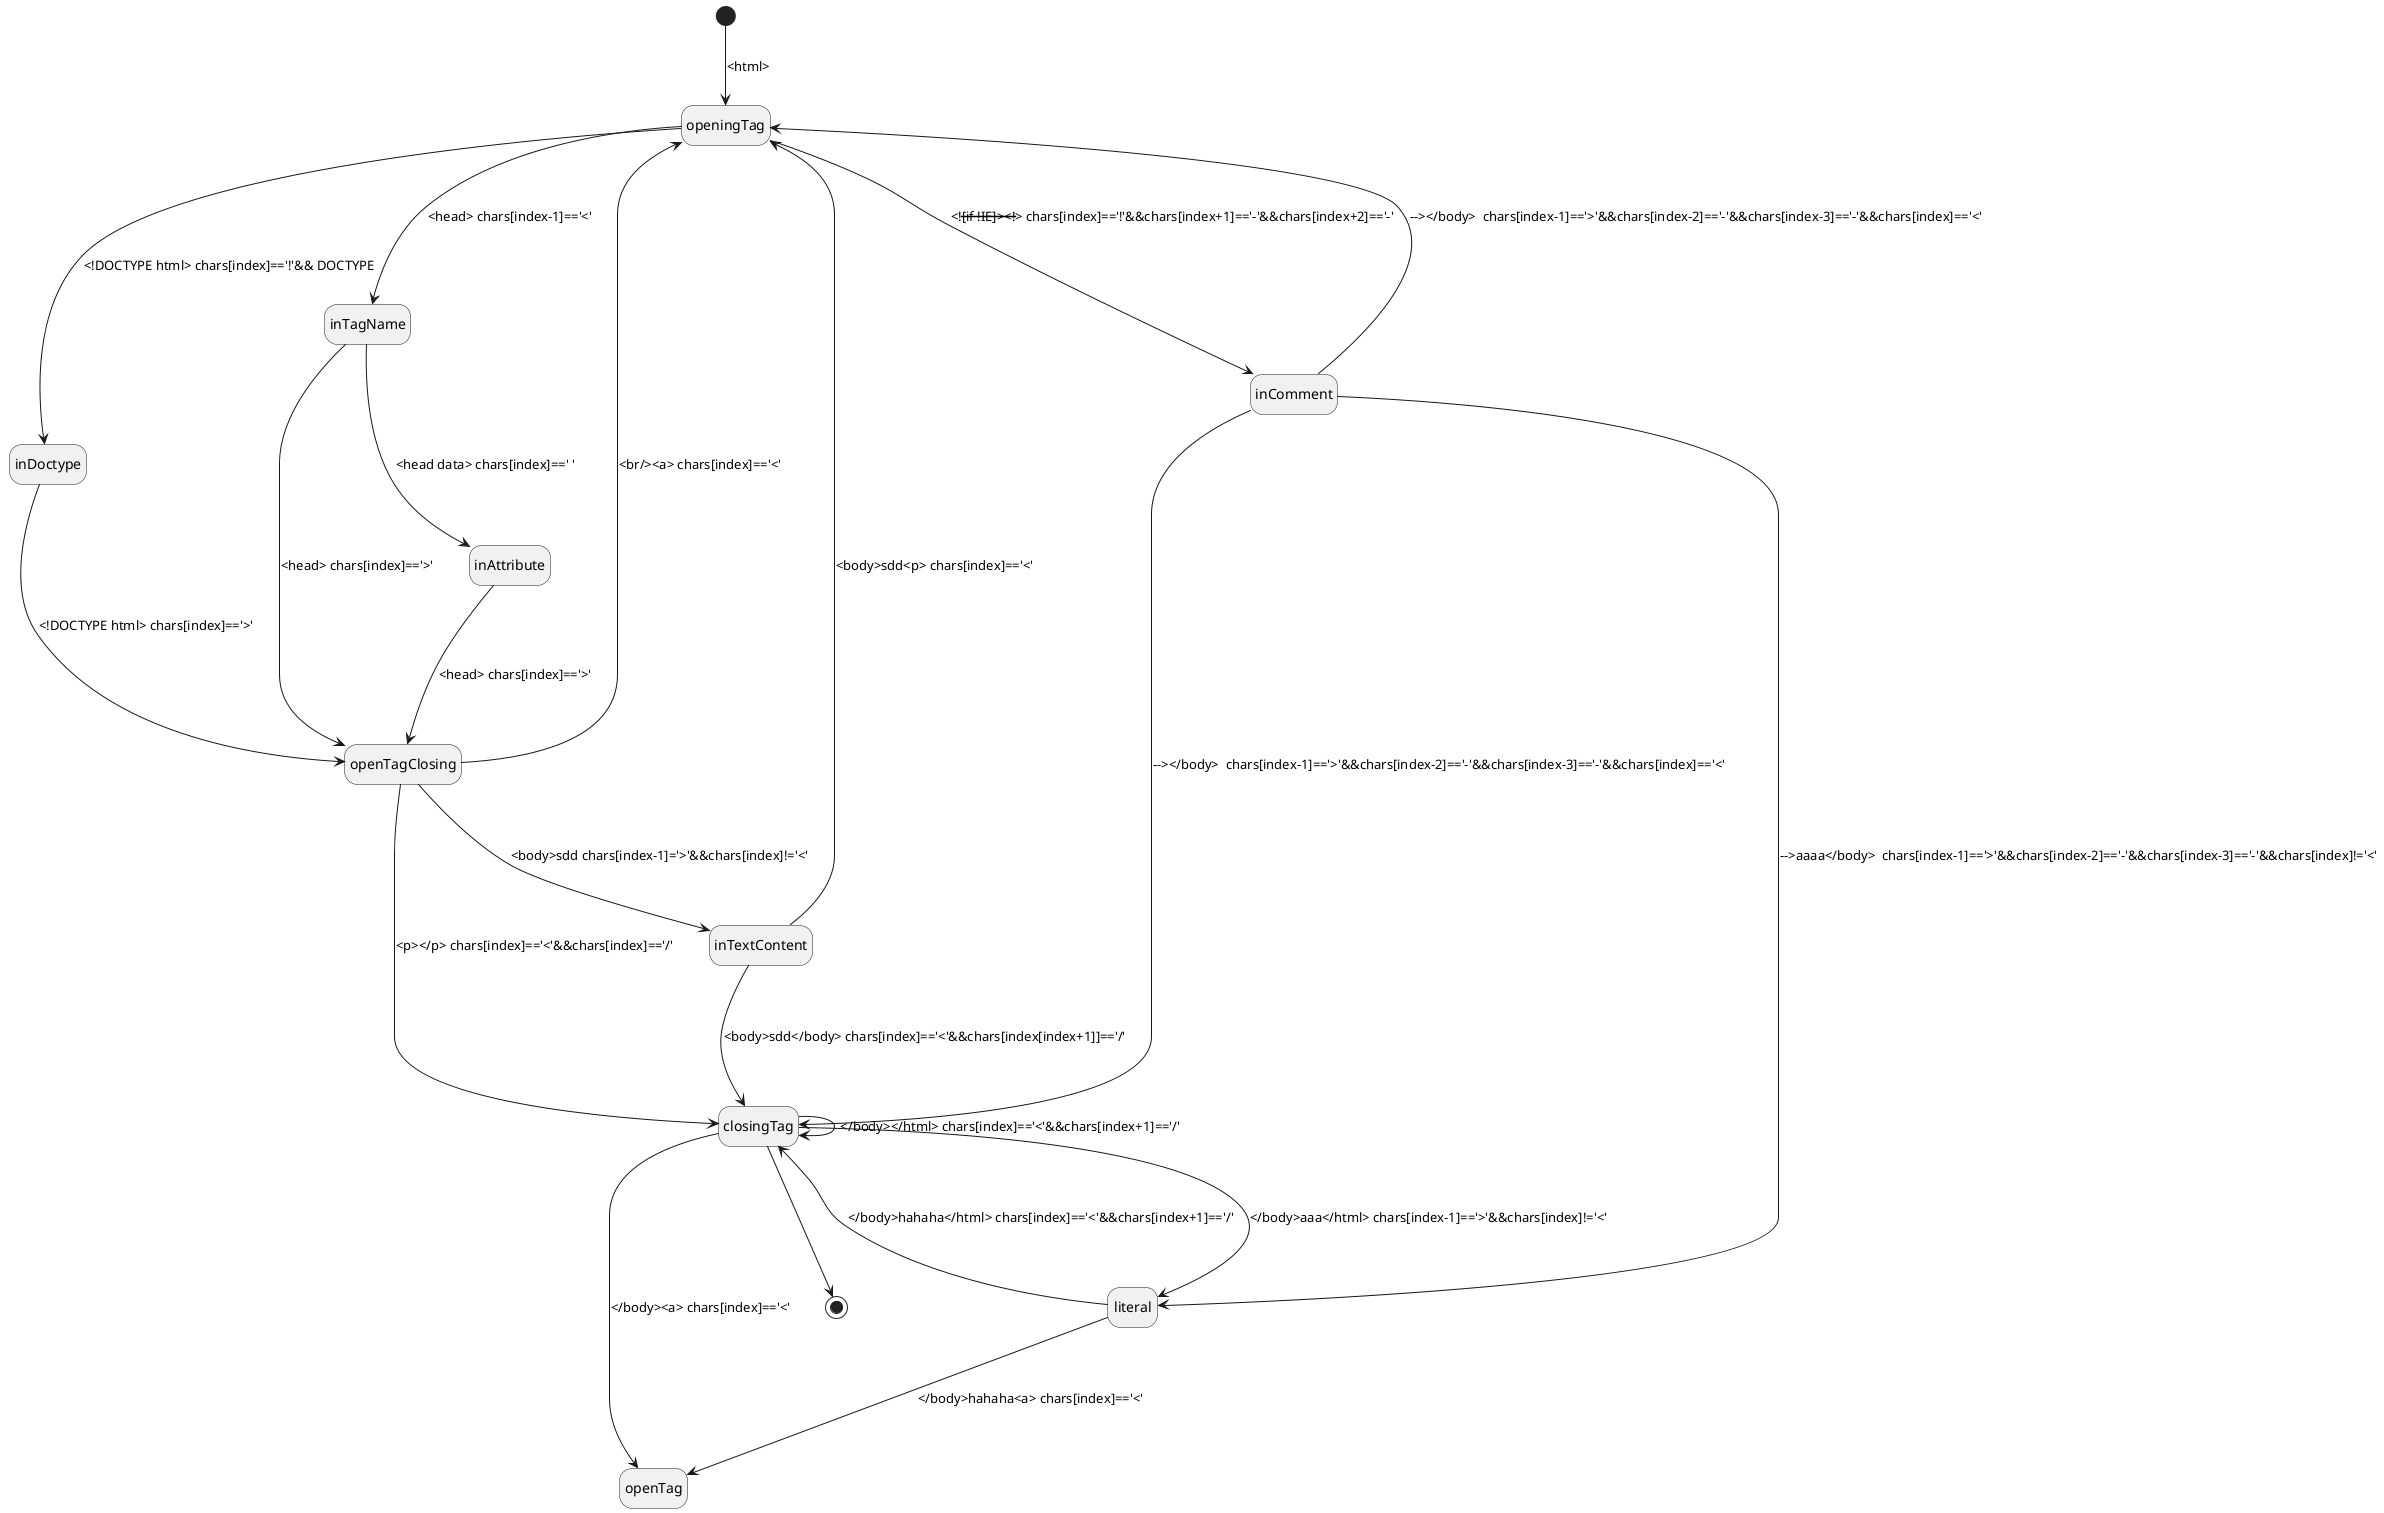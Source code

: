 @startuml
hide empty description
[*] --> openingTag : <html>
openingTag ---> inTagName : <head> chars[index-1]=='<'
openingTag ---> inComment : <!--[if !IE]><!--> chars[index]=='!'&&chars[index+1]=='-'&&chars[index+2]=='-'
openingTag ---> inDoctype : <!DOCTYPE html> chars[index]=='!'&& DOCTYPE

inTagName ---> inAttribute : <head data> chars[index]==' '
inTagName ---> openTagClosing : <head> chars[index]=='>'

inComment ---> literal : -->aaaa</body>  chars[index-1]=='>'&&chars[index-2]=='-'&&chars[index-3]=='-'&&chars[index]!='<'
inComment ---> openingTag : --></body>  chars[index-1]=='>'&&chars[index-2]=='-'&&chars[index-3]=='-'&&chars[index]=='<'
inComment ---> closingTag : --></body>  chars[index-1]=='>'&&chars[index-2]=='-'&&chars[index-3]=='-'&&chars[index]=='<'

inDoctype ---> openTagClosing : <!DOCTYPE html> chars[index]=='>'

inAttribute ---> openTagClosing : <head> chars[index]=='>'

openTagClosing ---> inTextContent : <body>sdd chars[index-1]='>'&&chars[index]!='<'
openTagClosing ---> openingTag : <br/><a> chars[index]=='<'
openTagClosing ---> closingTag : <p></p> chars[index]=='<'&&chars[index]=='/'

inTextContent ---> closingTag : <body>sdd</body> chars[index]=='<'&&chars[index[index+1]]=='/'
inTextContent ---> openingTag : <body>sdd<p> chars[index]=='<'

closingTag ---> openTag : </body><a> chars[index]=='<'
closingTag ---> closingTag : </body></html> chars[index]=='<'&&chars[index+1]=='/'
closingTag ---> literal : </body>aaa</html> chars[index-1]=='>'&&chars[index]!='<'
closingTag ---> [*]

literal ---> openTag : </body>hahaha<a> chars[index]=='<'
literal ---> closingTag : </body>hahaha</html> chars[index]=='<'&&chars[index+1]=='/'

@enduml